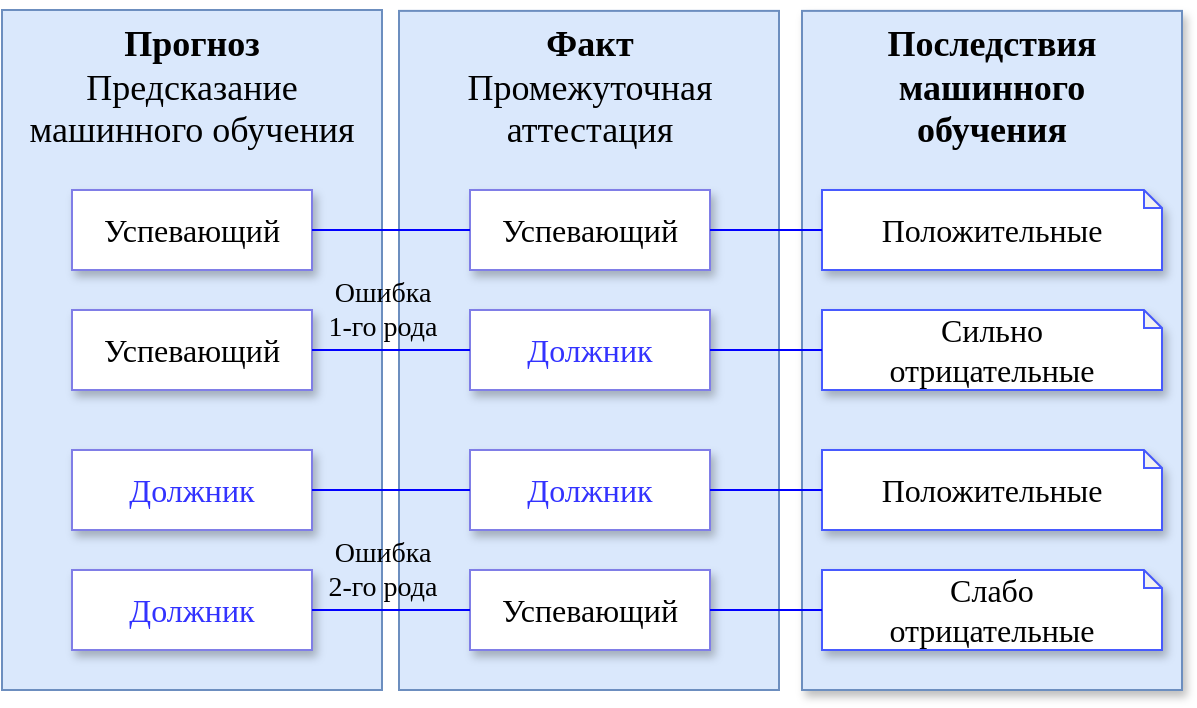 <mxfile version="22.0.8" type="github">
  <diagram name="Page-1" id="e3a06f82-3646-2815-327d-82caf3d4e204">
    <mxGraphModel dx="1420" dy="744" grid="0" gridSize="10" guides="1" tooltips="1" connect="1" arrows="1" fold="1" page="1" pageScale="1" pageWidth="827" pageHeight="1169" background="none" math="0" shadow="0">
      <root>
        <mxCell id="0" style=";html=1;" />
        <mxCell id="1" style=";html=1;" parent="0" />
        <mxCell id="6a7d8f32e03d9370-59" value="&lt;font style=&quot;font-size: 18px;&quot; face=&quot;Calibri&quot;&gt;&lt;span style=&quot;&quot;&gt;&lt;b&gt;Факт&lt;/b&gt;&lt;br&gt;Промежуточная аттестация&lt;br&gt;&lt;/span&gt;&lt;/font&gt;" style="whiteSpace=wrap;html=1;fillColor=#dae8fc;fontSize=14;strokeColor=#6c8ebf;verticalAlign=top;" parent="1" vertex="1">
          <mxGeometry x="318.5" y="80.44" width="190" height="339.56" as="geometry" />
        </mxCell>
        <mxCell id="6a7d8f32e03d9370-57" value="&lt;font style=&quot;font-size: 18px;&quot; face=&quot;Calibri&quot;&gt;&lt;b&gt;Прогноз&lt;/b&gt;&lt;br&gt;Предсказание&lt;br&gt;машинного обучения&lt;br&gt;&lt;/font&gt;" style="whiteSpace=wrap;html=1;fillColor=#dae8fc;fontSize=14;strokeColor=#6c8ebf;verticalAlign=top;" parent="1" vertex="1">
          <mxGeometry x="120" y="80" width="190" height="340" as="geometry" />
        </mxCell>
        <mxCell id="Rmyz0eIJAW2nJohLAHlB-1" value="&lt;font style=&quot;font-size: 18px;&quot; face=&quot;Calibri&quot;&gt;&lt;span style=&quot;&quot;&gt;&lt;b&gt;Последствия машинного&lt;br&gt;обучения&lt;/b&gt;&lt;br&gt;&lt;/span&gt;&lt;/font&gt;" style="whiteSpace=wrap;html=1;fillColor=#dae8fc;fontSize=14;strokeColor=#6c8ebf;verticalAlign=top;shadow=1;" parent="1" vertex="1">
          <mxGeometry x="520" y="80.44" width="190" height="339.56" as="geometry" />
        </mxCell>
        <mxCell id="0L1pSdcY96lbb22dAQDU-1" value="&lt;font style=&quot;font-size: 16px;&quot; face=&quot;Calibri&quot;&gt;Должник&lt;/font&gt;" style="rounded=0;whiteSpace=wrap;html=1;strokeColor=#807ee7;shadow=1;fontColor=#3333FF;" vertex="1" parent="1">
          <mxGeometry x="155" y="300" width="120" height="40" as="geometry" />
        </mxCell>
        <mxCell id="0L1pSdcY96lbb22dAQDU-6" value="&lt;font style=&quot;font-size: 16px;&quot; face=&quot;Calibri&quot;&gt;Должник&lt;/font&gt;" style="rounded=0;whiteSpace=wrap;html=1;strokeColor=#807ee7;shadow=1;fontColor=#3333FF;" vertex="1" parent="1">
          <mxGeometry x="354" y="300" width="120" height="40" as="geometry" />
        </mxCell>
        <mxCell id="0L1pSdcY96lbb22dAQDU-7" value="&lt;font style=&quot;font-size: 16px;&quot; face=&quot;Calibri&quot;&gt;Должник&lt;/font&gt;" style="rounded=0;whiteSpace=wrap;html=1;strokeColor=#807ee7;glass=0;shadow=1;fontColor=#3333FF;" vertex="1" parent="1">
          <mxGeometry x="155" y="360" width="120" height="40" as="geometry" />
        </mxCell>
        <mxCell id="0L1pSdcY96lbb22dAQDU-8" value="&lt;font style=&quot;font-size: 16px;&quot; face=&quot;Calibri&quot;&gt;Успевающий&lt;/font&gt;" style="rounded=0;whiteSpace=wrap;html=1;strokeColor=#807ee7;shadow=1;" vertex="1" parent="1">
          <mxGeometry x="354" y="360" width="120" height="40" as="geometry" />
        </mxCell>
        <mxCell id="0L1pSdcY96lbb22dAQDU-10" value="&lt;font style=&quot;font-size: 16px;&quot; face=&quot;Calibri&quot;&gt;Успевающий&lt;/font&gt;" style="rounded=0;whiteSpace=wrap;html=1;strokeColor=#807ee7;shadow=1;" vertex="1" parent="1">
          <mxGeometry x="155" y="170" width="120" height="40" as="geometry" />
        </mxCell>
        <mxCell id="0L1pSdcY96lbb22dAQDU-11" value="&lt;font style=&quot;font-size: 16px;&quot; face=&quot;Calibri&quot;&gt;Успевающий&lt;/font&gt;" style="rounded=0;whiteSpace=wrap;html=1;strokeColor=#807ee7;shadow=1;" vertex="1" parent="1">
          <mxGeometry x="354" y="170" width="120" height="40" as="geometry" />
        </mxCell>
        <mxCell id="0L1pSdcY96lbb22dAQDU-12" value="&lt;font style=&quot;font-size: 16px;&quot; face=&quot;Calibri&quot;&gt;Успевающий&lt;/font&gt;" style="rounded=0;whiteSpace=wrap;html=1;strokeColor=#807ee7;shadow=1;" vertex="1" parent="1">
          <mxGeometry x="155" y="230" width="120" height="40" as="geometry" />
        </mxCell>
        <mxCell id="0L1pSdcY96lbb22dAQDU-13" value="&lt;font style=&quot;font-size: 16px;&quot; face=&quot;Calibri&quot;&gt;Должник&lt;/font&gt;" style="rounded=0;whiteSpace=wrap;html=1;strokeColor=#807ee7;shadow=1;fontColor=#3333FF;" vertex="1" parent="1">
          <mxGeometry x="354" y="230" width="120" height="40" as="geometry" />
        </mxCell>
        <mxCell id="0L1pSdcY96lbb22dAQDU-16" value="&lt;font face=&quot;Calibri&quot; color=&quot;#000000&quot;&gt;&lt;span style=&quot;font-size: 16px;&quot;&gt;Положительные&lt;/span&gt;&lt;/font&gt;" style="shape=note;whiteSpace=wrap;html=1;backgroundOutline=1;darkOpacity=0.05;strokeColor=#475AFF;shadow=1;size=9;fontColor=#4D5EFF;" vertex="1" parent="1">
          <mxGeometry x="530" y="300" width="170" height="40" as="geometry" />
        </mxCell>
        <mxCell id="0L1pSdcY96lbb22dAQDU-17" value="&lt;font style=&quot;font-size: 16px;&quot; face=&quot;Calibri&quot;&gt;Положительные&lt;br&gt;&lt;/font&gt;" style="shape=note;whiteSpace=wrap;html=1;backgroundOutline=1;darkOpacity=0.05;strokeColor=#475AFF;shadow=1;size=9;" vertex="1" parent="1">
          <mxGeometry x="530" y="170" width="170" height="40" as="geometry" />
        </mxCell>
        <mxCell id="0L1pSdcY96lbb22dAQDU-18" value="&lt;font face=&quot;Calibri&quot;&gt;&lt;span style=&quot;font-size: 16px;&quot;&gt;Слабо&lt;br&gt;отрицательные&lt;br&gt;&lt;/span&gt;&lt;/font&gt;" style="shape=note;whiteSpace=wrap;html=1;backgroundOutline=1;darkOpacity=0.05;strokeColor=#475AFF;shadow=1;size=9;gradientColor=none;" vertex="1" parent="1">
          <mxGeometry x="530" y="360" width="170" height="40" as="geometry" />
        </mxCell>
        <mxCell id="0L1pSdcY96lbb22dAQDU-20" value="&lt;font style=&quot;font-size: 16px;&quot; face=&quot;Calibri&quot;&gt;Сильно&lt;br&gt;отрицательные&lt;br&gt;&lt;/font&gt;" style="shape=note;whiteSpace=wrap;html=1;backgroundOutline=1;darkOpacity=0.05;strokeColor=#475AFF;shadow=1;size=9;" vertex="1" parent="1">
          <mxGeometry x="530" y="230" width="170" height="40" as="geometry" />
        </mxCell>
        <mxCell id="0L1pSdcY96lbb22dAQDU-28" value="" style="endArrow=none;html=1;rounded=0;entryX=0;entryY=0.5;entryDx=0;entryDy=0;entryPerimeter=0;exitX=1;exitY=0.5;exitDx=0;exitDy=0;strokeColor=#0000FF;" edge="1" parent="1" source="0L1pSdcY96lbb22dAQDU-6" target="0L1pSdcY96lbb22dAQDU-16">
          <mxGeometry width="50" height="50" relative="1" as="geometry">
            <mxPoint x="450" y="540" as="sourcePoint" />
            <mxPoint x="500" y="490" as="targetPoint" />
          </mxGeometry>
        </mxCell>
        <mxCell id="0L1pSdcY96lbb22dAQDU-30" value="" style="endArrow=none;html=1;rounded=0;entryX=0;entryY=0.5;entryDx=0;entryDy=0;entryPerimeter=0;exitX=1;exitY=0.5;exitDx=0;exitDy=0;strokeColor=#0000FF;" edge="1" parent="1" source="0L1pSdcY96lbb22dAQDU-8" target="0L1pSdcY96lbb22dAQDU-18">
          <mxGeometry width="50" height="50" relative="1" as="geometry">
            <mxPoint x="484" y="330" as="sourcePoint" />
            <mxPoint x="540" y="330" as="targetPoint" />
          </mxGeometry>
        </mxCell>
        <mxCell id="0L1pSdcY96lbb22dAQDU-31" value="" style="endArrow=none;html=1;rounded=0;entryX=0;entryY=0.5;entryDx=0;entryDy=0;entryPerimeter=0;exitX=1;exitY=0.5;exitDx=0;exitDy=0;strokeColor=#0000FF;" edge="1" parent="1" source="0L1pSdcY96lbb22dAQDU-11" target="0L1pSdcY96lbb22dAQDU-17">
          <mxGeometry width="50" height="50" relative="1" as="geometry">
            <mxPoint x="494" y="90" as="sourcePoint" />
            <mxPoint x="550" y="90" as="targetPoint" />
          </mxGeometry>
        </mxCell>
        <mxCell id="0L1pSdcY96lbb22dAQDU-32" value="" style="endArrow=none;html=1;rounded=0;exitX=1;exitY=0.5;exitDx=0;exitDy=0;strokeColor=#0000FF;" edge="1" parent="1" source="0L1pSdcY96lbb22dAQDU-13" target="0L1pSdcY96lbb22dAQDU-20">
          <mxGeometry width="50" height="50" relative="1" as="geometry">
            <mxPoint x="504" y="100" as="sourcePoint" />
            <mxPoint x="560" y="100" as="targetPoint" />
          </mxGeometry>
        </mxCell>
        <mxCell id="0L1pSdcY96lbb22dAQDU-33" value="" style="endArrow=none;html=1;rounded=0;entryX=0;entryY=0.5;entryDx=0;entryDy=0;exitX=1;exitY=0.5;exitDx=0;exitDy=0;strokeColor=#0000FF;" edge="1" parent="1" source="0L1pSdcY96lbb22dAQDU-1" target="0L1pSdcY96lbb22dAQDU-6">
          <mxGeometry width="50" height="50" relative="1" as="geometry">
            <mxPoint x="280" y="319.5" as="sourcePoint" />
            <mxPoint x="336" y="319.5" as="targetPoint" />
          </mxGeometry>
        </mxCell>
        <mxCell id="0L1pSdcY96lbb22dAQDU-34" value="" style="endArrow=none;html=1;rounded=0;entryX=0;entryY=0.5;entryDx=0;entryDy=0;exitX=1;exitY=0.5;exitDx=0;exitDy=0;strokeColor=#0000FF;" edge="1" parent="1" source="0L1pSdcY96lbb22dAQDU-7" target="0L1pSdcY96lbb22dAQDU-8">
          <mxGeometry width="50" height="50" relative="1" as="geometry">
            <mxPoint x="285" y="330" as="sourcePoint" />
            <mxPoint x="364" y="330" as="targetPoint" />
          </mxGeometry>
        </mxCell>
        <mxCell id="0L1pSdcY96lbb22dAQDU-41" value="Ошибка&lt;br style=&quot;font-size: 14px;&quot;&gt;2-го рода" style="edgeLabel;html=1;align=center;verticalAlign=middle;resizable=0;points=[];labelBackgroundColor=none;fontFamily=Calibri;fontSize=14;" vertex="1" connectable="0" parent="0L1pSdcY96lbb22dAQDU-34">
          <mxGeometry x="0.013" y="-3" relative="1" as="geometry">
            <mxPoint x="-5" y="-23" as="offset" />
          </mxGeometry>
        </mxCell>
        <mxCell id="0L1pSdcY96lbb22dAQDU-35" value="" style="endArrow=none;html=1;rounded=0;entryX=0;entryY=0.5;entryDx=0;entryDy=0;exitX=1;exitY=0.5;exitDx=0;exitDy=0;strokeColor=#0000FF;" edge="1" parent="1" source="0L1pSdcY96lbb22dAQDU-10" target="0L1pSdcY96lbb22dAQDU-11">
          <mxGeometry width="50" height="50" relative="1" as="geometry">
            <mxPoint x="285" y="140" as="sourcePoint" />
            <mxPoint x="364" y="140" as="targetPoint" />
          </mxGeometry>
        </mxCell>
        <mxCell id="0L1pSdcY96lbb22dAQDU-36" value="" style="endArrow=none;html=1;rounded=0;entryX=0;entryY=0.5;entryDx=0;entryDy=0;exitX=1;exitY=0.5;exitDx=0;exitDy=0;strokeColor=#0000FF;" edge="1" parent="1" source="0L1pSdcY96lbb22dAQDU-12" target="0L1pSdcY96lbb22dAQDU-13">
          <mxGeometry width="50" height="50" relative="1" as="geometry">
            <mxPoint x="295" y="150" as="sourcePoint" />
            <mxPoint x="374" y="150" as="targetPoint" />
          </mxGeometry>
        </mxCell>
        <mxCell id="0L1pSdcY96lbb22dAQDU-39" value="Ошибка&lt;br style=&quot;font-size: 14px;&quot;&gt;1-го рода" style="edgeLabel;html=1;align=center;verticalAlign=middle;resizable=0;points=[];labelBackgroundColor=none;fontFamily=Calibri;fontSize=14;" vertex="1" connectable="0" parent="0L1pSdcY96lbb22dAQDU-36">
          <mxGeometry x="0.038" relative="1" as="geometry">
            <mxPoint x="-6" y="-20" as="offset" />
          </mxGeometry>
        </mxCell>
      </root>
    </mxGraphModel>
  </diagram>
</mxfile>
